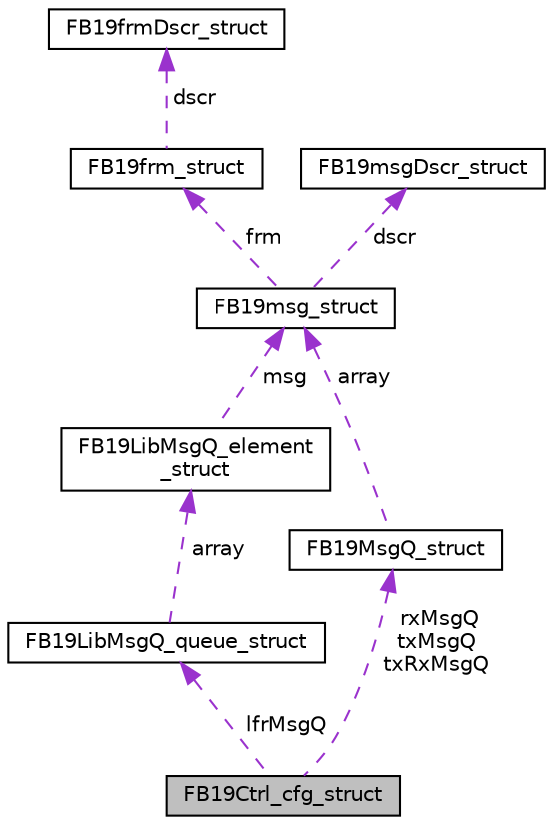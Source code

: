 digraph "FB19Ctrl_cfg_struct"
{
 // LATEX_PDF_SIZE
  edge [fontname="Helvetica",fontsize="10",labelfontname="Helvetica",labelfontsize="10"];
  node [fontname="Helvetica",fontsize="10",shape=record];
  Node1 [label="FB19Ctrl_cfg_struct",height=0.2,width=0.4,color="black", fillcolor="grey75", style="filled", fontcolor="black",tooltip=" "];
  Node2 -> Node1 [dir="back",color="darkorchid3",fontsize="10",style="dashed",label=" lfrMsgQ" ,fontname="Helvetica"];
  Node2 [label="FB19LibMsgQ_queue_struct",height=0.2,width=0.4,color="black", fillcolor="white", style="filled",URL="$struct_f_b19_lib_msg_q__queue__struct.html",tooltip=" "];
  Node3 -> Node2 [dir="back",color="darkorchid3",fontsize="10",style="dashed",label=" array" ,fontname="Helvetica"];
  Node3 [label="FB19LibMsgQ_element\l_struct",height=0.2,width=0.4,color="black", fillcolor="white", style="filled",URL="$struct_f_b19_lib_msg_q__element__struct.html",tooltip=" "];
  Node4 -> Node3 [dir="back",color="darkorchid3",fontsize="10",style="dashed",label=" msg" ,fontname="Helvetica"];
  Node4 [label="FB19msg_struct",height=0.2,width=0.4,color="black", fillcolor="white", style="filled",URL="$struct_f_b19msg__struct.html",tooltip=" "];
  Node5 -> Node4 [dir="back",color="darkorchid3",fontsize="10",style="dashed",label=" frm" ,fontname="Helvetica"];
  Node5 [label="FB19frm_struct",height=0.2,width=0.4,color="black", fillcolor="white", style="filled",URL="$struct_f_b19frm__struct.html",tooltip=" "];
  Node6 -> Node5 [dir="back",color="darkorchid3",fontsize="10",style="dashed",label=" dscr" ,fontname="Helvetica"];
  Node6 [label="FB19frmDscr_struct",height=0.2,width=0.4,color="black", fillcolor="white", style="filled",URL="$struct_f_b19frm_dscr__struct.html",tooltip=" "];
  Node7 -> Node4 [dir="back",color="darkorchid3",fontsize="10",style="dashed",label=" dscr" ,fontname="Helvetica"];
  Node7 [label="FB19msgDscr_struct",height=0.2,width=0.4,color="black", fillcolor="white", style="filled",URL="$struct_f_b19msg_dscr__struct.html",tooltip=" "];
  Node8 -> Node1 [dir="back",color="darkorchid3",fontsize="10",style="dashed",label=" rxMsgQ\ntxMsgQ\ntxRxMsgQ" ,fontname="Helvetica"];
  Node8 [label="FB19MsgQ_struct",height=0.2,width=0.4,color="black", fillcolor="white", style="filled",URL="$struct_f_b19_msg_q__struct.html",tooltip=" "];
  Node4 -> Node8 [dir="back",color="darkorchid3",fontsize="10",style="dashed",label=" array" ,fontname="Helvetica"];
}
